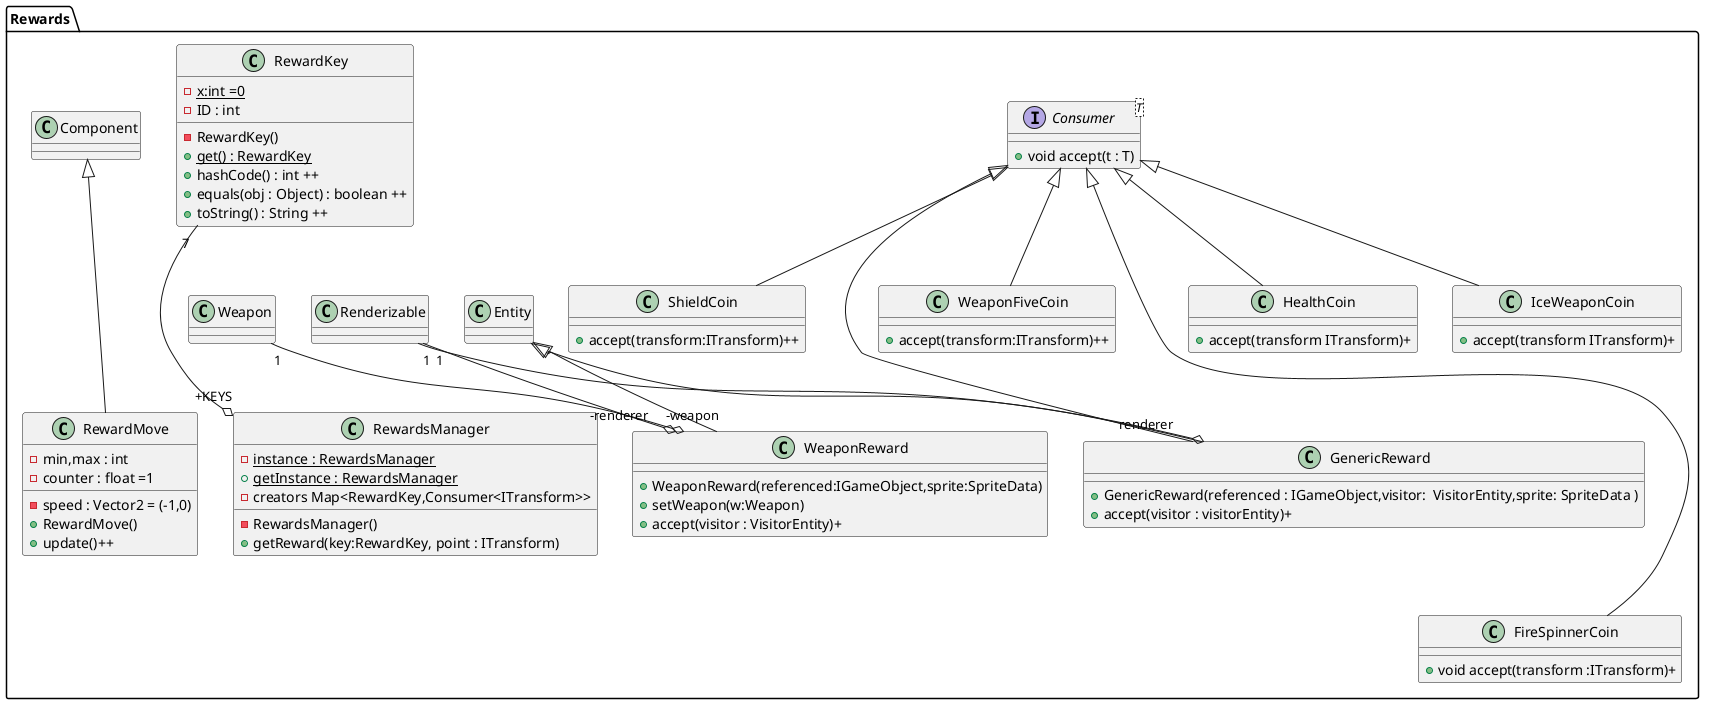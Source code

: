 @startuml

package Rewards{
    interface Consumer<T>{
        +void accept(t : T)
    }
    Consumer <|---- FireSpinnerCoin
    class FireSpinnerCoin{
        +void accept(transform :ITransform)+
    }

    Consumer <|--- GenericReward
    Renderizable "1" -o "renderer" GenericReward
    Entity <|-- GenericReward
    class GenericReward{

        +GenericReward(referenced : IGameObject,visitor:  VisitorEntity,sprite: SpriteData )
        +accept(visitor : visitorEntity)+

    }
    Consumer <|-- HealthCoin
    class HealthCoin{

        +accept(transform ITransform)+

    }

    Consumer <|-- IceWeaponCoin
    class IceWeaponCoin{

        +accept(transform ITransform)+

    }

    class RewardKey{
        -{static} x:int =0
        - ID : int
        - RewardKey()
        + {static} get() : RewardKey
        + hashCode() : int ++
        + equals(obj : Object) : boolean ++
        + toString() : String ++
    }

    Component <|--- RewardMove
    class RewardMove{
        -min,max : int
        -counter : float =1
        -speed : Vector2 = (-1,0)
        +RewardMove()
        + update()++
    }


    RewardKey "7" ---o "+KEYS" RewardsManager


    class RewardsManager{
        -{static} instance : RewardsManager
        +{static} getInstance : RewardsManager
        - creators Map<RewardKey,Consumer<ITransform>>
        - RewardsManager()
        + getReward(key:RewardKey, point : ITransform)

    }

    Consumer <|-- ShieldCoin
    class ShieldCoin{
        +accept(transform:ITransform)++
    }

    Consumer <|-- WeaponFiveCoin

    class WeaponFiveCoin{
        +accept(transform:ITransform)++
    }

    Entity <|-- WeaponReward
    Weapon "1" --o "-weapon" WeaponReward
    Renderizable "1" --o "-renderer" WeaponReward

    class WeaponReward{
        +WeaponReward(referenced:IGameObject,sprite:SpriteData)
        +setWeapon(w:Weapon)
        +accept(visitor : VisitorEntity)+
    }


}


@enduml
